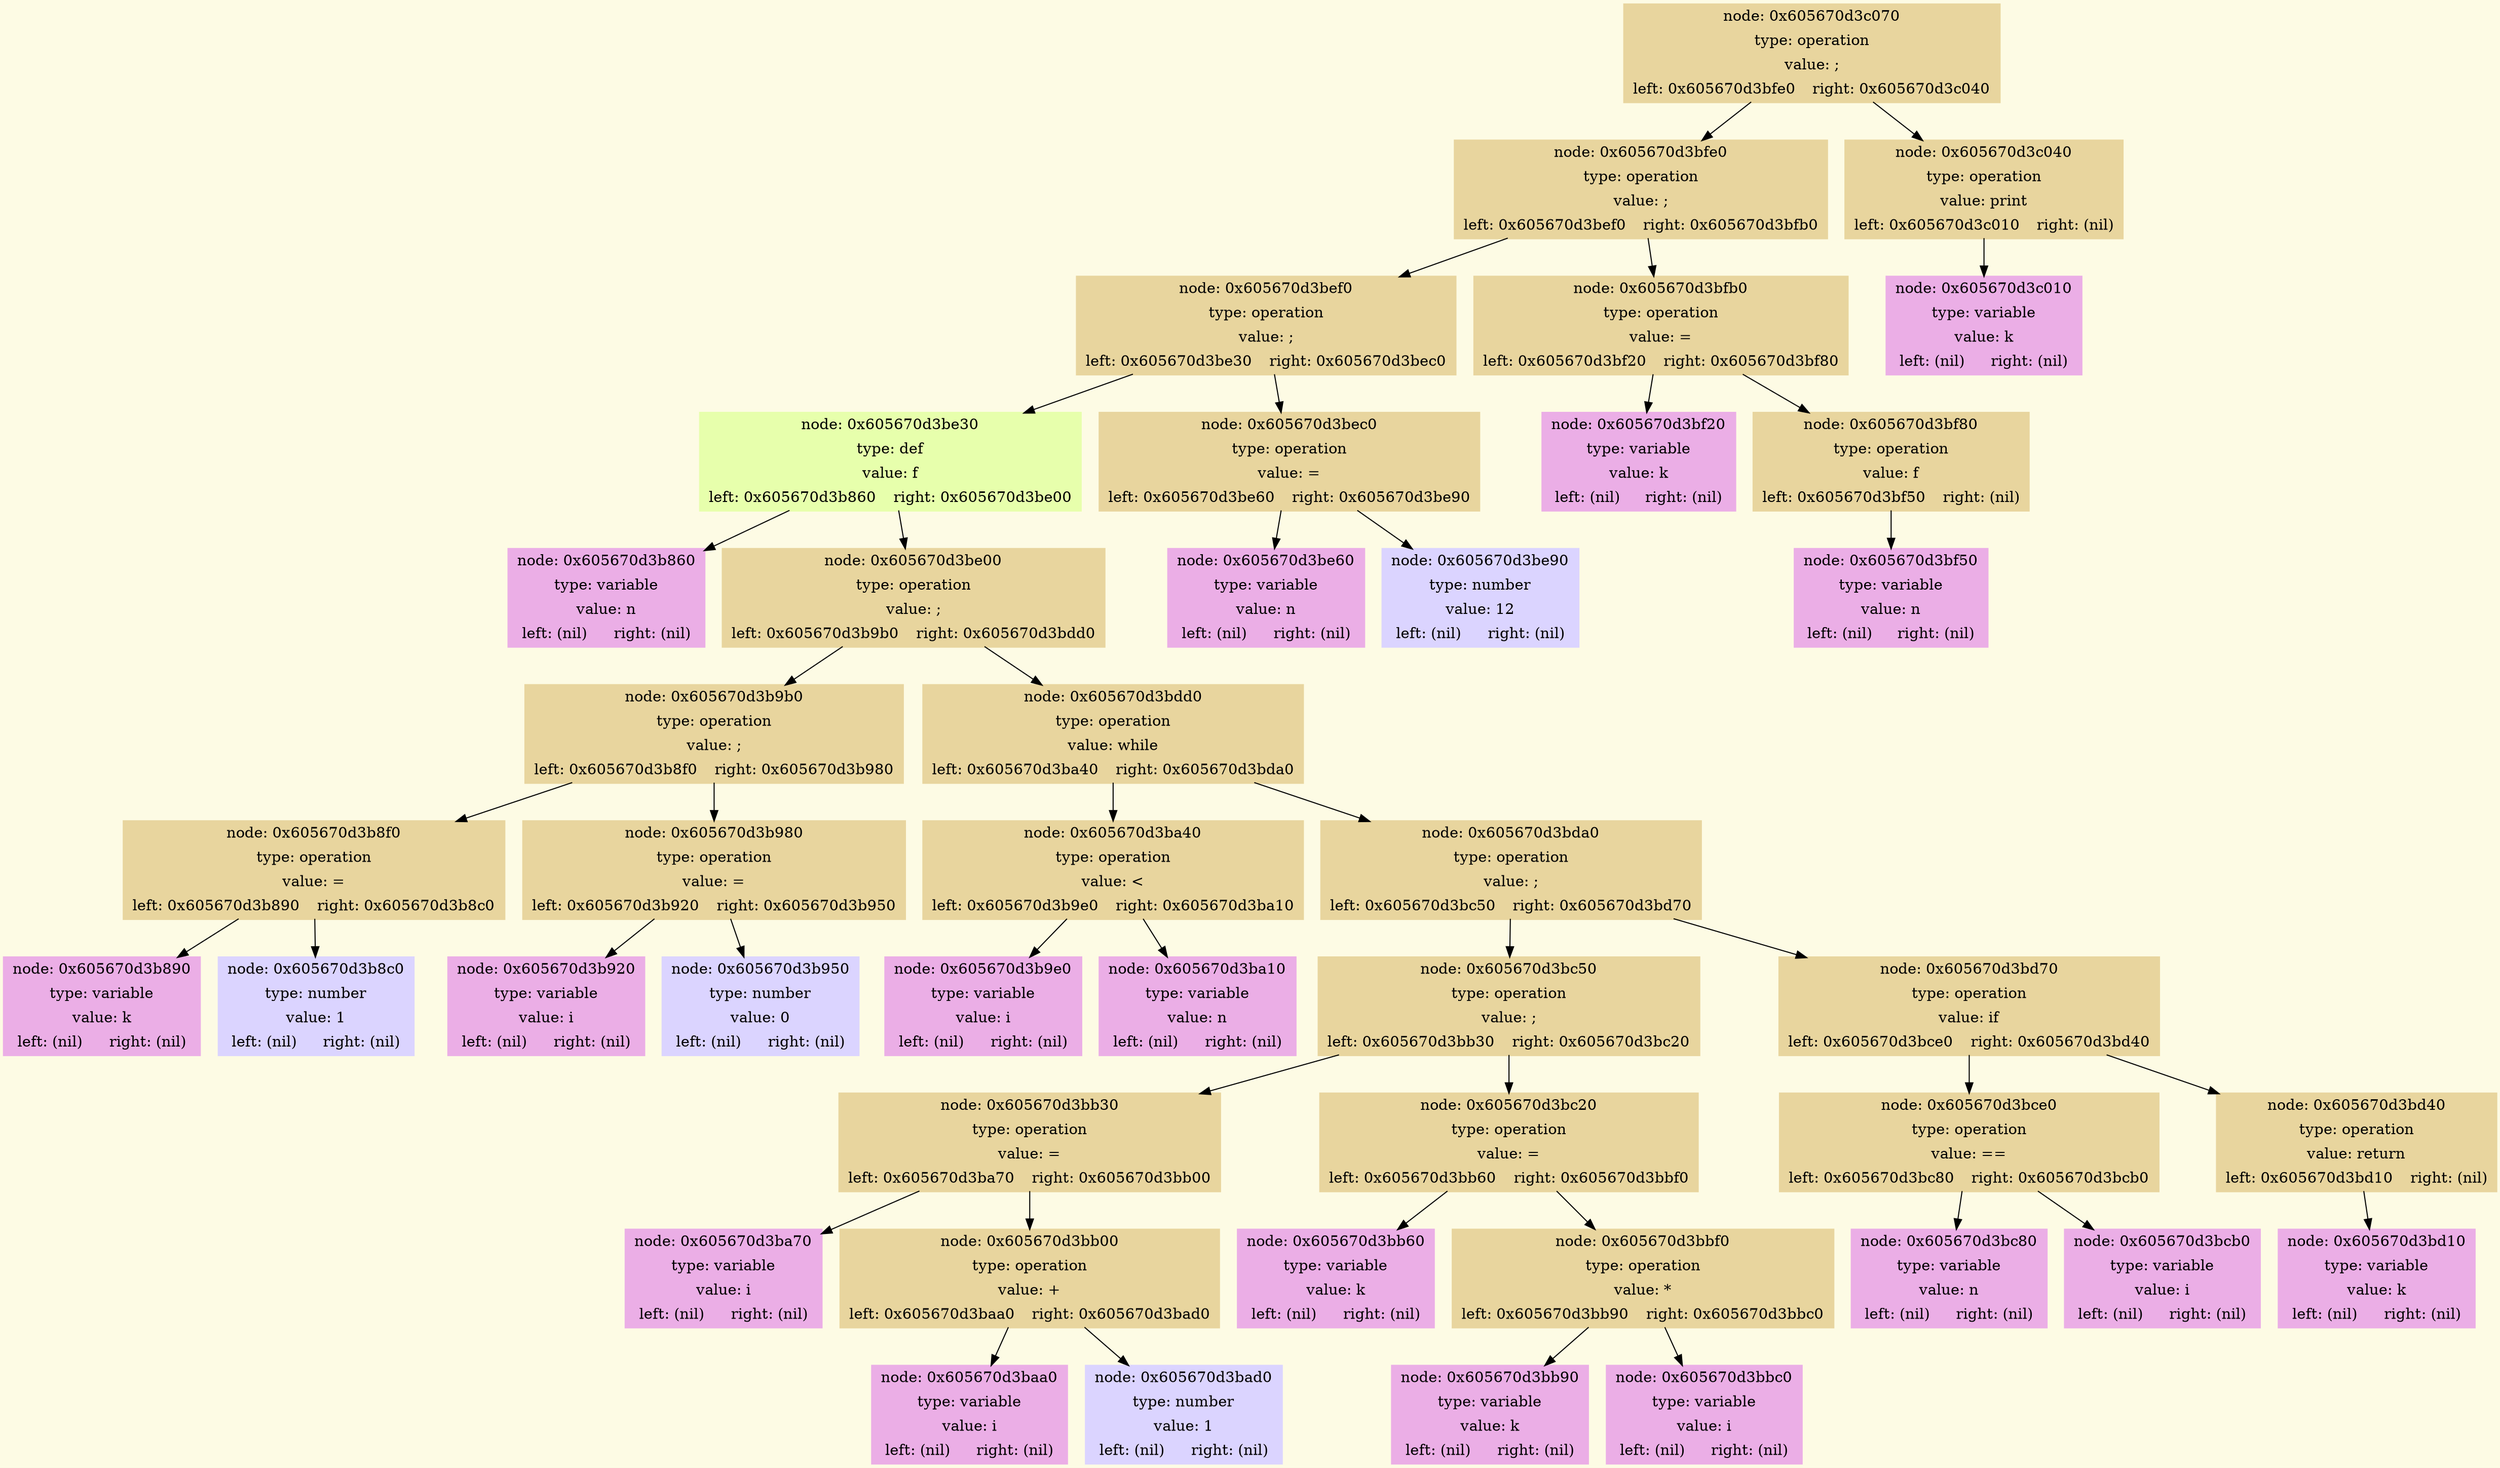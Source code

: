 digraph
{
    rankdir = TB;
    node [shape=record,style = filled,penwidth = 2.5];
    bgcolor = "#FDFBE4";

    node_0x605670d3c070 [rank=0,label=" { node: 0x605670d3c070 | type: operation | value: ; | { left: 0x605670d3bfe0 | right: 0x605670d3c040 }} ", color = "#E8D59E"];
    node_0x605670d3bfe0 [rank=1,label=" { node: 0x605670d3bfe0 | type: operation | value: ; | { left: 0x605670d3bef0 | right: 0x605670d3bfb0 }} ", color = "#E8D59E"];
    node_0x605670d3bef0 [rank=2,label=" { node: 0x605670d3bef0 | type: operation | value: ; | { left: 0x605670d3be30 | right: 0x605670d3bec0 }} ", color = "#E8D59E"];
    node_0x605670d3be30 [rank=3,label=" { node: 0x605670d3be30 | type: def | value: f | { left: 0x605670d3b860 | right: 0x605670d3be00 }} ", color = "#E7FFAC"];
    node_0x605670d3b860 [rank=4,label=" { node: 0x605670d3b860 | type: variable | value: n | { left: (nil) | right: (nil) }} ", color = "#EBAEE6"];
    node_0x605670d3be00 [rank=4,label=" { node: 0x605670d3be00 | type: operation | value: ; | { left: 0x605670d3b9b0 | right: 0x605670d3bdd0 }} ", color = "#E8D59E"];
    node_0x605670d3b9b0 [rank=5,label=" { node: 0x605670d3b9b0 | type: operation | value: ; | { left: 0x605670d3b8f0 | right: 0x605670d3b980 }} ", color = "#E8D59E"];
    node_0x605670d3b8f0 [rank=6,label=" { node: 0x605670d3b8f0 | type: operation | value: = | { left: 0x605670d3b890 | right: 0x605670d3b8c0 }} ", color = "#E8D59E"];
    node_0x605670d3b890 [rank=7,label=" { node: 0x605670d3b890 | type: variable | value: k | { left: (nil) | right: (nil) }} ", color = "#EBAEE6"];
    node_0x605670d3b8c0 [rank=7,label=" { node: 0x605670d3b8c0 | type: number | value: 1 | { left: (nil) | right: (nil) }} ", color = "#DBD4FF"];
    node_0x605670d3b980 [rank=6,label=" { node: 0x605670d3b980 | type: operation | value: = | { left: 0x605670d3b920 | right: 0x605670d3b950 }} ", color = "#E8D59E"];
    node_0x605670d3b920 [rank=7,label=" { node: 0x605670d3b920 | type: variable | value: i | { left: (nil) | right: (nil) }} ", color = "#EBAEE6"];
    node_0x605670d3b950 [rank=7,label=" { node: 0x605670d3b950 | type: number | value: 0 | { left: (nil) | right: (nil) }} ", color = "#DBD4FF"];
    node_0x605670d3bdd0 [rank=5,label=" { node: 0x605670d3bdd0 | type: operation | value: while | { left: 0x605670d3ba40 | right: 0x605670d3bda0 }} ", color = "#E8D59E"];
    node_0x605670d3ba40 [rank=6,label=" { node: 0x605670d3ba40 | type: operation | value: \< | { left: 0x605670d3b9e0 | right: 0x605670d3ba10 }} ", color = "#E8D59E"];
    node_0x605670d3b9e0 [rank=7,label=" { node: 0x605670d3b9e0 | type: variable | value: i | { left: (nil) | right: (nil) }} ", color = "#EBAEE6"];
    node_0x605670d3ba10 [rank=7,label=" { node: 0x605670d3ba10 | type: variable | value: n | { left: (nil) | right: (nil) }} ", color = "#EBAEE6"];
    node_0x605670d3bda0 [rank=6,label=" { node: 0x605670d3bda0 | type: operation | value: ; | { left: 0x605670d3bc50 | right: 0x605670d3bd70 }} ", color = "#E8D59E"];
    node_0x605670d3bc50 [rank=7,label=" { node: 0x605670d3bc50 | type: operation | value: ; | { left: 0x605670d3bb30 | right: 0x605670d3bc20 }} ", color = "#E8D59E"];
    node_0x605670d3bb30 [rank=8,label=" { node: 0x605670d3bb30 | type: operation | value: = | { left: 0x605670d3ba70 | right: 0x605670d3bb00 }} ", color = "#E8D59E"];
    node_0x605670d3ba70 [rank=9,label=" { node: 0x605670d3ba70 | type: variable | value: i | { left: (nil) | right: (nil) }} ", color = "#EBAEE6"];
    node_0x605670d3bb00 [rank=9,label=" { node: 0x605670d3bb00 | type: operation | value: + | { left: 0x605670d3baa0 | right: 0x605670d3bad0 }} ", color = "#E8D59E"];
    node_0x605670d3baa0 [rank=10,label=" { node: 0x605670d3baa0 | type: variable | value: i | { left: (nil) | right: (nil) }} ", color = "#EBAEE6"];
    node_0x605670d3bad0 [rank=10,label=" { node: 0x605670d3bad0 | type: number | value: 1 | { left: (nil) | right: (nil) }} ", color = "#DBD4FF"];
    node_0x605670d3bc20 [rank=8,label=" { node: 0x605670d3bc20 | type: operation | value: = | { left: 0x605670d3bb60 | right: 0x605670d3bbf0 }} ", color = "#E8D59E"];
    node_0x605670d3bb60 [rank=9,label=" { node: 0x605670d3bb60 | type: variable | value: k | { left: (nil) | right: (nil) }} ", color = "#EBAEE6"];
    node_0x605670d3bbf0 [rank=9,label=" { node: 0x605670d3bbf0 | type: operation | value: * | { left: 0x605670d3bb90 | right: 0x605670d3bbc0 }} ", color = "#E8D59E"];
    node_0x605670d3bb90 [rank=10,label=" { node: 0x605670d3bb90 | type: variable | value: k | { left: (nil) | right: (nil) }} ", color = "#EBAEE6"];
    node_0x605670d3bbc0 [rank=10,label=" { node: 0x605670d3bbc0 | type: variable | value: i | { left: (nil) | right: (nil) }} ", color = "#EBAEE6"];
    node_0x605670d3bd70 [rank=7,label=" { node: 0x605670d3bd70 | type: operation | value: if | { left: 0x605670d3bce0 | right: 0x605670d3bd40 }} ", color = "#E8D59E"];
    node_0x605670d3bce0 [rank=8,label=" { node: 0x605670d3bce0 | type: operation | value: \== | { left: 0x605670d3bc80 | right: 0x605670d3bcb0 }} ", color = "#E8D59E"];
    node_0x605670d3bc80 [rank=9,label=" { node: 0x605670d3bc80 | type: variable | value: n | { left: (nil) | right: (nil) }} ", color = "#EBAEE6"];
    node_0x605670d3bcb0 [rank=9,label=" { node: 0x605670d3bcb0 | type: variable | value: i | { left: (nil) | right: (nil) }} ", color = "#EBAEE6"];
    node_0x605670d3bd40 [rank=8,label=" { node: 0x605670d3bd40 | type: operation | value: return | { left: 0x605670d3bd10 | right: (nil) }} ", color = "#E8D59E"];
    node_0x605670d3bd10 [rank=9,label=" { node: 0x605670d3bd10 | type: variable | value: k | { left: (nil) | right: (nil) }} ", color = "#EBAEE6"];
    node_0x605670d3bec0 [rank=3,label=" { node: 0x605670d3bec0 | type: operation | value: = | { left: 0x605670d3be60 | right: 0x605670d3be90 }} ", color = "#E8D59E"];
    node_0x605670d3be60 [rank=4,label=" { node: 0x605670d3be60 | type: variable | value: n | { left: (nil) | right: (nil) }} ", color = "#EBAEE6"];
    node_0x605670d3be90 [rank=4,label=" { node: 0x605670d3be90 | type: number | value: 12 | { left: (nil) | right: (nil) }} ", color = "#DBD4FF"];
    node_0x605670d3bfb0 [rank=2,label=" { node: 0x605670d3bfb0 | type: operation | value: = | { left: 0x605670d3bf20 | right: 0x605670d3bf80 }} ", color = "#E8D59E"];
    node_0x605670d3bf20 [rank=3,label=" { node: 0x605670d3bf20 | type: variable | value: k | { left: (nil) | right: (nil) }} ", color = "#EBAEE6"];
    node_0x605670d3bf80 [rank=3,label=" { node: 0x605670d3bf80 | type: operation | value: f | { left: 0x605670d3bf50 | right: (nil) }} ", color = "#E8D59E"];
    node_0x605670d3bf50 [rank=4,label=" { node: 0x605670d3bf50 | type: variable | value: n | { left: (nil) | right: (nil) }} ", color = "#EBAEE6"];
    node_0x605670d3c040 [rank=1,label=" { node: 0x605670d3c040 | type: operation | value: print | { left: 0x605670d3c010 | right: (nil) }} ", color = "#E8D59E"];
    node_0x605670d3c010 [rank=2,label=" { node: 0x605670d3c010 | type: variable | value: k | { left: (nil) | right: (nil) }} ", color = "#EBAEE6"];
    node_0x605670d3c070 -> node_0x605670d3bfe0 -> node_0x605670d3bef0 -> node_0x605670d3be30 -> node_0x605670d3b860 ;
    node_0x605670d3be30 -> node_0x605670d3be00 -> node_0x605670d3b9b0 -> node_0x605670d3b8f0 -> node_0x605670d3b890 ;
    node_0x605670d3b8f0 -> node_0x605670d3b8c0 ;
    node_0x605670d3b9b0 -> node_0x605670d3b980 -> node_0x605670d3b920 ;
    node_0x605670d3b980 -> node_0x605670d3b950 ;
    node_0x605670d3be00 -> node_0x605670d3bdd0 -> node_0x605670d3ba40 -> node_0x605670d3b9e0 ;
    node_0x605670d3ba40 -> node_0x605670d3ba10 ;
    node_0x605670d3bdd0 -> node_0x605670d3bda0 -> node_0x605670d3bc50 -> node_0x605670d3bb30 -> node_0x605670d3ba70 ;
    node_0x605670d3bb30 -> node_0x605670d3bb00 -> node_0x605670d3baa0 ;
    node_0x605670d3bb00 -> node_0x605670d3bad0 ;
    node_0x605670d3bc50 -> node_0x605670d3bc20 -> node_0x605670d3bb60 ;
    node_0x605670d3bc20 -> node_0x605670d3bbf0 -> node_0x605670d3bb90 ;
    node_0x605670d3bbf0 -> node_0x605670d3bbc0 ;
    node_0x605670d3bda0 -> node_0x605670d3bd70 -> node_0x605670d3bce0 -> node_0x605670d3bc80 ;
    node_0x605670d3bce0 -> node_0x605670d3bcb0 ;
    node_0x605670d3bd70 -> node_0x605670d3bd40 -> node_0x605670d3bd10 ;
    node_0x605670d3bef0 -> node_0x605670d3bec0 -> node_0x605670d3be60 ;
    node_0x605670d3bec0 -> node_0x605670d3be90 ;
    node_0x605670d3bfe0 -> node_0x605670d3bfb0 -> node_0x605670d3bf20 ;
    node_0x605670d3bfb0 -> node_0x605670d3bf80 -> node_0x605670d3bf50 ;
    node_0x605670d3c070 -> node_0x605670d3c040 -> node_0x605670d3c010 ;
}
